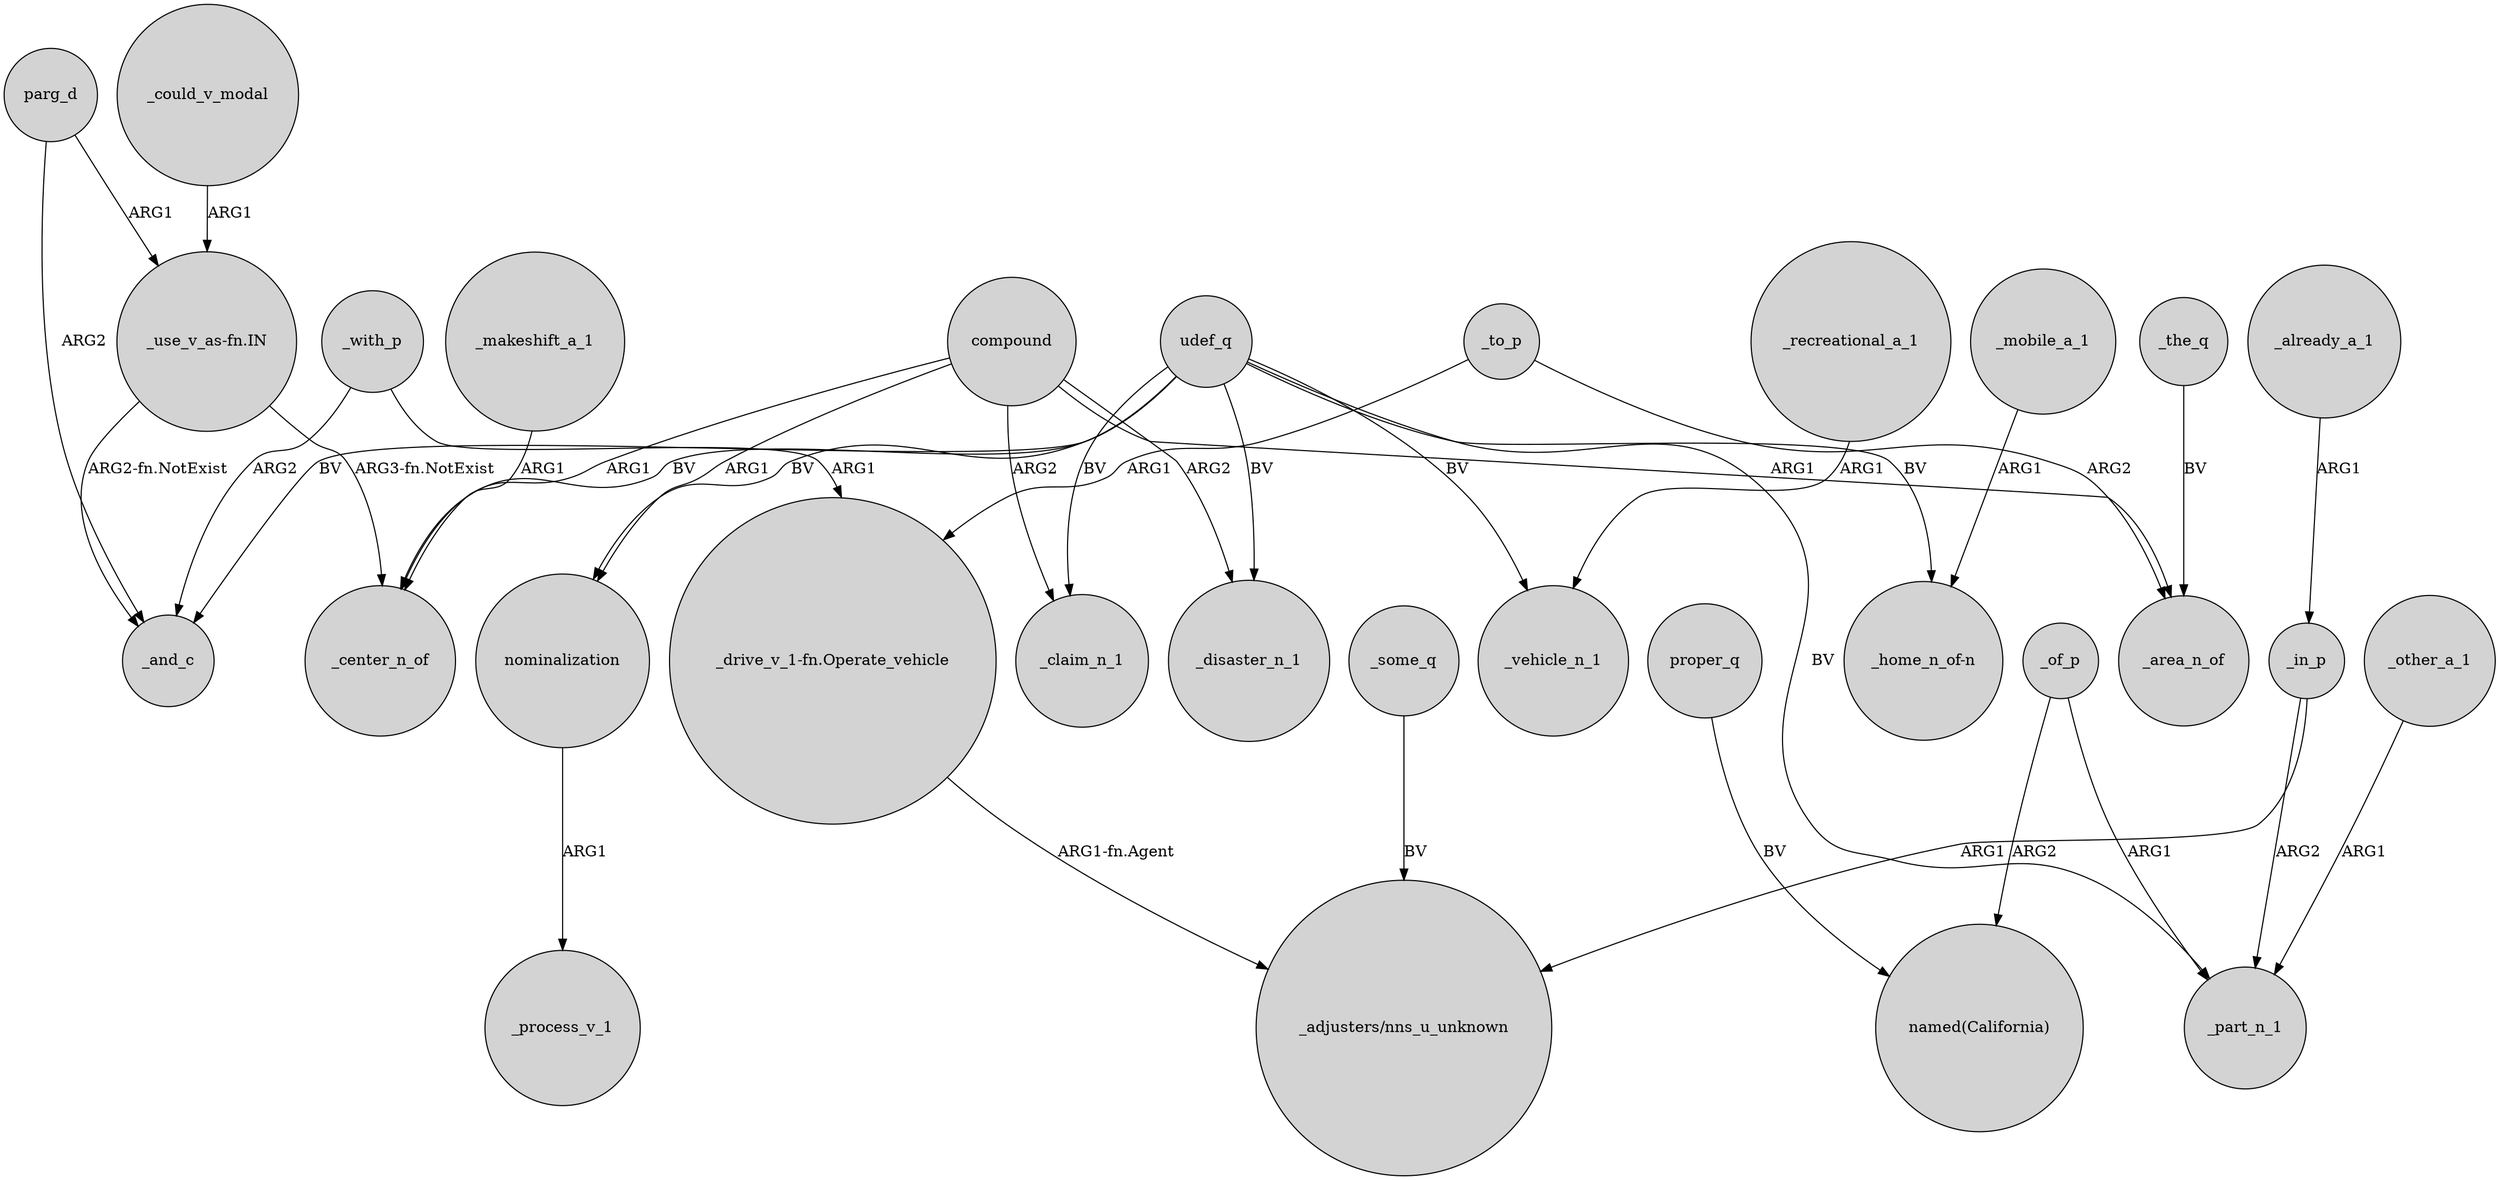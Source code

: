 digraph {
	node [shape=circle style=filled]
	_with_p -> _and_c [label=ARG2]
	_of_p -> "named(California)" [label=ARG2]
	udef_q -> _disaster_n_1 [label=BV]
	udef_q -> _claim_n_1 [label=BV]
	_in_p -> _part_n_1 [label=ARG2]
	nominalization -> _process_v_1 [label=ARG1]
	"_drive_v_1-fn.Operate_vehicle" -> "_adjusters/nns_u_unknown" [label="ARG1-fn.Agent"]
	_already_a_1 -> _in_p [label=ARG1]
	proper_q -> "named(California)" [label=BV]
	_recreational_a_1 -> _vehicle_n_1 [label=ARG1]
	udef_q -> "_home_n_of-n" [label=BV]
	compound -> _claim_n_1 [label=ARG2]
	_could_v_modal -> "_use_v_as-fn.IN" [label=ARG1]
	_makeshift_a_1 -> _center_n_of [label=ARG1]
	_of_p -> _part_n_1 [label=ARG1]
	udef_q -> _vehicle_n_1 [label=BV]
	udef_q -> _center_n_of [label=BV]
	parg_d -> _and_c [label=ARG2]
	compound -> _disaster_n_1 [label=ARG2]
	_mobile_a_1 -> "_home_n_of-n" [label=ARG1]
	"_use_v_as-fn.IN" -> _and_c [label="ARG2-fn.NotExist"]
	_other_a_1 -> _part_n_1 [label=ARG1]
	_to_p -> "_drive_v_1-fn.Operate_vehicle" [label=ARG1]
	_with_p -> "_drive_v_1-fn.Operate_vehicle" [label=ARG1]
	compound -> _center_n_of [label=ARG1]
	udef_q -> nominalization [label=BV]
	_to_p -> _area_n_of [label=ARG2]
	_the_q -> _area_n_of [label=BV]
	_some_q -> "_adjusters/nns_u_unknown" [label=BV]
	parg_d -> "_use_v_as-fn.IN" [label=ARG1]
	udef_q -> _part_n_1 [label=BV]
	_in_p -> "_adjusters/nns_u_unknown" [label=ARG1]
	udef_q -> _and_c [label=BV]
	compound -> _area_n_of [label=ARG1]
	"_use_v_as-fn.IN" -> _center_n_of [label="ARG3-fn.NotExist"]
	compound -> nominalization [label=ARG1]
}
